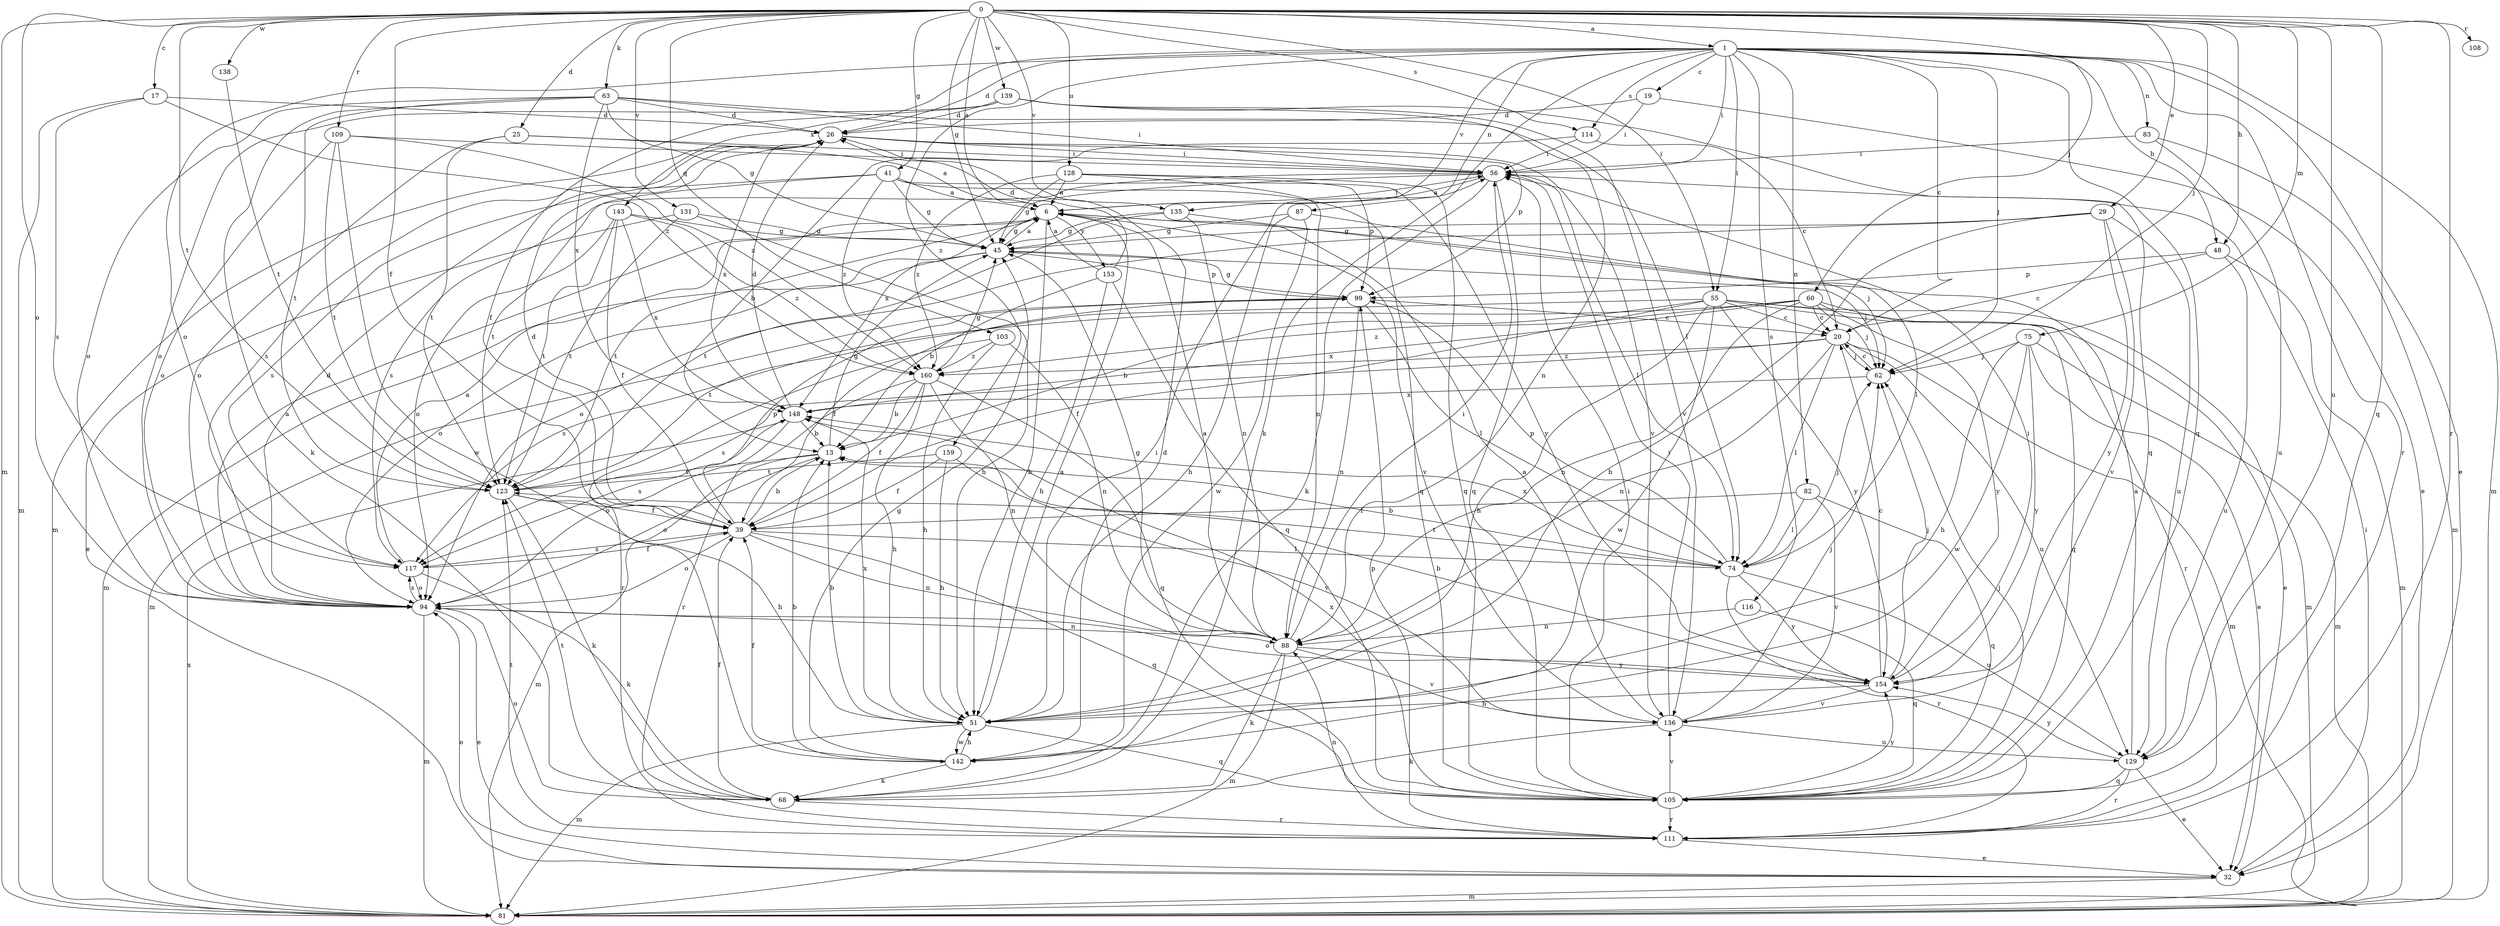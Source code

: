 strict digraph  {
0;
1;
6;
13;
17;
19;
20;
25;
26;
29;
32;
39;
41;
45;
48;
51;
55;
56;
60;
62;
63;
68;
74;
75;
81;
82;
83;
87;
88;
94;
99;
103;
105;
108;
109;
111;
114;
116;
117;
123;
128;
129;
131;
135;
136;
138;
139;
142;
143;
148;
153;
154;
159;
160;
0 -> 1  [label=a];
0 -> 6  [label=a];
0 -> 17  [label=c];
0 -> 25  [label=d];
0 -> 29  [label=e];
0 -> 39  [label=f];
0 -> 41  [label=g];
0 -> 45  [label=g];
0 -> 48  [label=h];
0 -> 55  [label=i];
0 -> 60  [label=j];
0 -> 62  [label=j];
0 -> 63  [label=k];
0 -> 75  [label=m];
0 -> 81  [label=m];
0 -> 94  [label=o];
0 -> 103  [label=q];
0 -> 105  [label=q];
0 -> 108  [label=r];
0 -> 109  [label=r];
0 -> 111  [label=r];
0 -> 114  [label=s];
0 -> 123  [label=t];
0 -> 128  [label=u];
0 -> 129  [label=u];
0 -> 131  [label=v];
0 -> 135  [label=v];
0 -> 138  [label=w];
0 -> 139  [label=w];
1 -> 19  [label=c];
1 -> 20  [label=c];
1 -> 26  [label=d];
1 -> 32  [label=e];
1 -> 48  [label=h];
1 -> 55  [label=i];
1 -> 56  [label=i];
1 -> 62  [label=j];
1 -> 68  [label=k];
1 -> 81  [label=m];
1 -> 82  [label=n];
1 -> 83  [label=n];
1 -> 87  [label=n];
1 -> 94  [label=o];
1 -> 105  [label=q];
1 -> 111  [label=r];
1 -> 114  [label=s];
1 -> 116  [label=s];
1 -> 135  [label=v];
1 -> 143  [label=x];
1 -> 159  [label=z];
6 -> 45  [label=g];
6 -> 51  [label=h];
6 -> 56  [label=i];
6 -> 123  [label=t];
6 -> 136  [label=v];
6 -> 153  [label=y];
13 -> 45  [label=g];
13 -> 81  [label=m];
13 -> 94  [label=o];
13 -> 123  [label=t];
17 -> 26  [label=d];
17 -> 81  [label=m];
17 -> 117  [label=s];
17 -> 160  [label=z];
19 -> 26  [label=d];
19 -> 32  [label=e];
19 -> 56  [label=i];
20 -> 62  [label=j];
20 -> 74  [label=l];
20 -> 81  [label=m];
20 -> 88  [label=n];
20 -> 117  [label=s];
20 -> 129  [label=u];
20 -> 160  [label=z];
25 -> 6  [label=a];
25 -> 56  [label=i];
25 -> 94  [label=o];
25 -> 123  [label=t];
26 -> 56  [label=i];
26 -> 81  [label=m];
26 -> 99  [label=p];
26 -> 117  [label=s];
26 -> 136  [label=v];
26 -> 148  [label=x];
29 -> 45  [label=g];
29 -> 51  [label=h];
29 -> 94  [label=o];
29 -> 129  [label=u];
29 -> 136  [label=v];
29 -> 154  [label=y];
32 -> 56  [label=i];
32 -> 81  [label=m];
32 -> 94  [label=o];
39 -> 13  [label=b];
39 -> 26  [label=d];
39 -> 74  [label=l];
39 -> 88  [label=n];
39 -> 94  [label=o];
39 -> 99  [label=p];
39 -> 105  [label=q];
39 -> 117  [label=s];
41 -> 6  [label=a];
41 -> 45  [label=g];
41 -> 105  [label=q];
41 -> 117  [label=s];
41 -> 123  [label=t];
41 -> 154  [label=y];
41 -> 160  [label=z];
45 -> 6  [label=a];
45 -> 62  [label=j];
45 -> 81  [label=m];
45 -> 94  [label=o];
45 -> 99  [label=p];
48 -> 20  [label=c];
48 -> 81  [label=m];
48 -> 99  [label=p];
48 -> 129  [label=u];
51 -> 6  [label=a];
51 -> 13  [label=b];
51 -> 56  [label=i];
51 -> 81  [label=m];
51 -> 105  [label=q];
51 -> 142  [label=w];
51 -> 148  [label=x];
55 -> 13  [label=b];
55 -> 20  [label=c];
55 -> 32  [label=e];
55 -> 39  [label=f];
55 -> 51  [label=h];
55 -> 81  [label=m];
55 -> 105  [label=q];
55 -> 123  [label=t];
55 -> 142  [label=w];
55 -> 154  [label=y];
56 -> 6  [label=a];
56 -> 68  [label=k];
56 -> 74  [label=l];
56 -> 105  [label=q];
56 -> 117  [label=s];
56 -> 148  [label=x];
60 -> 20  [label=c];
60 -> 62  [label=j];
60 -> 88  [label=n];
60 -> 111  [label=r];
60 -> 117  [label=s];
60 -> 148  [label=x];
60 -> 154  [label=y];
60 -> 160  [label=z];
62 -> 20  [label=c];
62 -> 148  [label=x];
63 -> 26  [label=d];
63 -> 45  [label=g];
63 -> 56  [label=i];
63 -> 68  [label=k];
63 -> 74  [label=l];
63 -> 94  [label=o];
63 -> 123  [label=t];
63 -> 148  [label=x];
68 -> 39  [label=f];
68 -> 94  [label=o];
68 -> 111  [label=r];
68 -> 123  [label=t];
74 -> 13  [label=b];
74 -> 62  [label=j];
74 -> 99  [label=p];
74 -> 111  [label=r];
74 -> 123  [label=t];
74 -> 129  [label=u];
74 -> 148  [label=x];
74 -> 154  [label=y];
75 -> 32  [label=e];
75 -> 51  [label=h];
75 -> 62  [label=j];
75 -> 81  [label=m];
75 -> 142  [label=w];
75 -> 154  [label=y];
81 -> 148  [label=x];
82 -> 39  [label=f];
82 -> 74  [label=l];
82 -> 105  [label=q];
82 -> 136  [label=v];
83 -> 56  [label=i];
83 -> 81  [label=m];
83 -> 129  [label=u];
87 -> 45  [label=g];
87 -> 51  [label=h];
87 -> 62  [label=j];
87 -> 142  [label=w];
88 -> 6  [label=a];
88 -> 45  [label=g];
88 -> 56  [label=i];
88 -> 68  [label=k];
88 -> 81  [label=m];
88 -> 136  [label=v];
88 -> 154  [label=y];
94 -> 6  [label=a];
94 -> 26  [label=d];
94 -> 32  [label=e];
94 -> 81  [label=m];
94 -> 88  [label=n];
94 -> 117  [label=s];
99 -> 20  [label=c];
99 -> 39  [label=f];
99 -> 45  [label=g];
99 -> 74  [label=l];
99 -> 81  [label=m];
99 -> 88  [label=n];
103 -> 51  [label=h];
103 -> 88  [label=n];
103 -> 111  [label=r];
103 -> 160  [label=z];
105 -> 56  [label=i];
105 -> 62  [label=j];
105 -> 111  [label=r];
105 -> 136  [label=v];
105 -> 148  [label=x];
105 -> 154  [label=y];
109 -> 56  [label=i];
109 -> 94  [label=o];
109 -> 123  [label=t];
109 -> 142  [label=w];
109 -> 160  [label=z];
111 -> 32  [label=e];
111 -> 88  [label=n];
111 -> 99  [label=p];
111 -> 123  [label=t];
114 -> 13  [label=b];
114 -> 20  [label=c];
114 -> 56  [label=i];
116 -> 88  [label=n];
116 -> 105  [label=q];
117 -> 6  [label=a];
117 -> 39  [label=f];
117 -> 68  [label=k];
117 -> 94  [label=o];
123 -> 39  [label=f];
123 -> 51  [label=h];
123 -> 68  [label=k];
128 -> 6  [label=a];
128 -> 45  [label=g];
128 -> 88  [label=n];
128 -> 99  [label=p];
128 -> 105  [label=q];
128 -> 160  [label=z];
129 -> 6  [label=a];
129 -> 32  [label=e];
129 -> 105  [label=q];
129 -> 111  [label=r];
129 -> 154  [label=y];
131 -> 32  [label=e];
131 -> 45  [label=g];
131 -> 51  [label=h];
131 -> 123  [label=t];
135 -> 45  [label=g];
135 -> 74  [label=l];
135 -> 88  [label=n];
135 -> 123  [label=t];
136 -> 6  [label=a];
136 -> 56  [label=i];
136 -> 62  [label=j];
136 -> 68  [label=k];
136 -> 129  [label=u];
138 -> 123  [label=t];
139 -> 26  [label=d];
139 -> 39  [label=f];
139 -> 88  [label=n];
139 -> 94  [label=o];
139 -> 105  [label=q];
139 -> 136  [label=v];
142 -> 13  [label=b];
142 -> 26  [label=d];
142 -> 39  [label=f];
142 -> 45  [label=g];
142 -> 51  [label=h];
142 -> 68  [label=k];
143 -> 39  [label=f];
143 -> 45  [label=g];
143 -> 94  [label=o];
143 -> 123  [label=t];
143 -> 148  [label=x];
143 -> 160  [label=z];
148 -> 13  [label=b];
148 -> 26  [label=d];
148 -> 94  [label=o];
148 -> 117  [label=s];
153 -> 6  [label=a];
153 -> 13  [label=b];
153 -> 26  [label=d];
153 -> 51  [label=h];
153 -> 105  [label=q];
154 -> 13  [label=b];
154 -> 20  [label=c];
154 -> 51  [label=h];
154 -> 56  [label=i];
154 -> 62  [label=j];
154 -> 94  [label=o];
154 -> 136  [label=v];
159 -> 39  [label=f];
159 -> 51  [label=h];
159 -> 123  [label=t];
159 -> 136  [label=v];
160 -> 13  [label=b];
160 -> 39  [label=f];
160 -> 45  [label=g];
160 -> 51  [label=h];
160 -> 88  [label=n];
160 -> 105  [label=q];
160 -> 111  [label=r];
}
